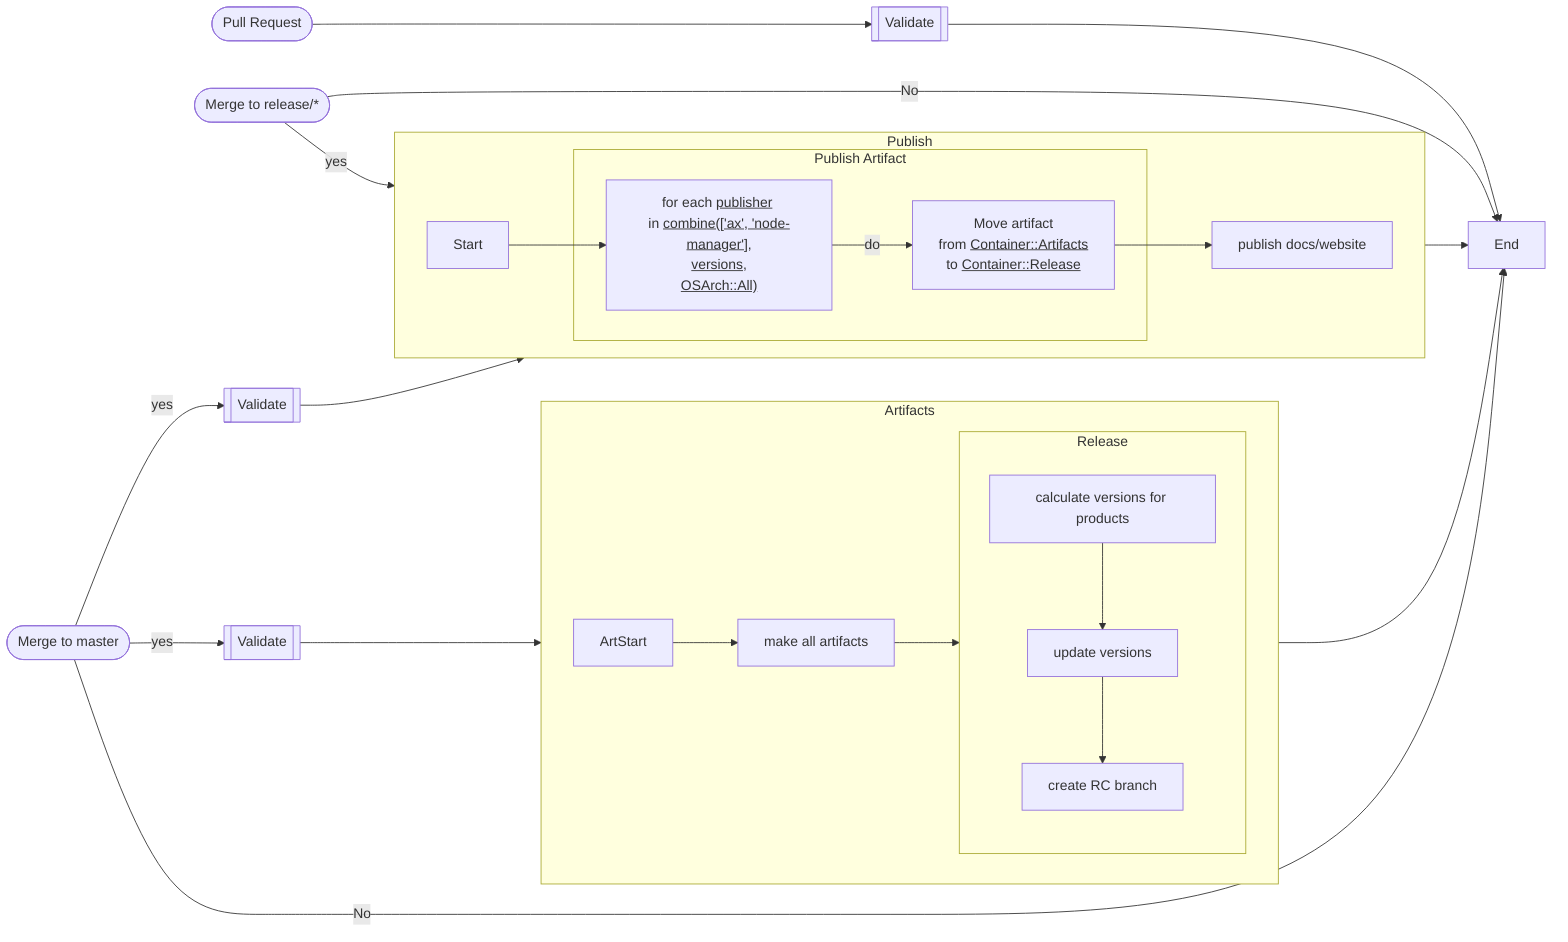 flowchart LR
    PR([Pull Request])
    MergeToMaster([Merge to master])
    MergeToRelease([Merge to release/*])
    End[End]
    subgraph "Artifacts"
        direction LR
        ArtStart
        ArtMakeAll[make all artifacts]
        subgraph "Release"
            RelCalcVers[calculate versions for products]
            RelVers[update versions]
            RelBranch[create RC branch]
            RelCalcVers-->RelVers-->RelBranch
        end
        ArtStart-->ArtMakeAll-->Release
    end
    subgraph "Publish"
        direction LR
        PublishStart[Start]
        subgraph "Publish Artifact"
            direction LR
            PublishArtParams["for each <u>publisher</u> \nin <u>combine(['ax', 'node-manager'],\nversions,\nOSArch::All)</u>\n"]
            PublishArtImpl[Move artifact\nfrom <u>Container::Artifacts</u>\nto <u>Container::Release</u>]
        end
        PublishDocs[publish docs/website]
        PublishStart --> PublishArtParams -->|do| PublishArtImpl  --> PublishDocs
    end
    PR --> Validate3[[Validate]]
    MergeToMaster -->|yes| Validate1[[Validate]] --> Publish
    MergeToMaster -->|yes| Validate2[[Validate]] --> Artifacts
    MergeToMaster -->|No| End
    MergeToRelease --> |yes| Publish
    MergeToRelease --> |No| End
    Artifacts --> End
    Publish --> End
    Validate3--> End